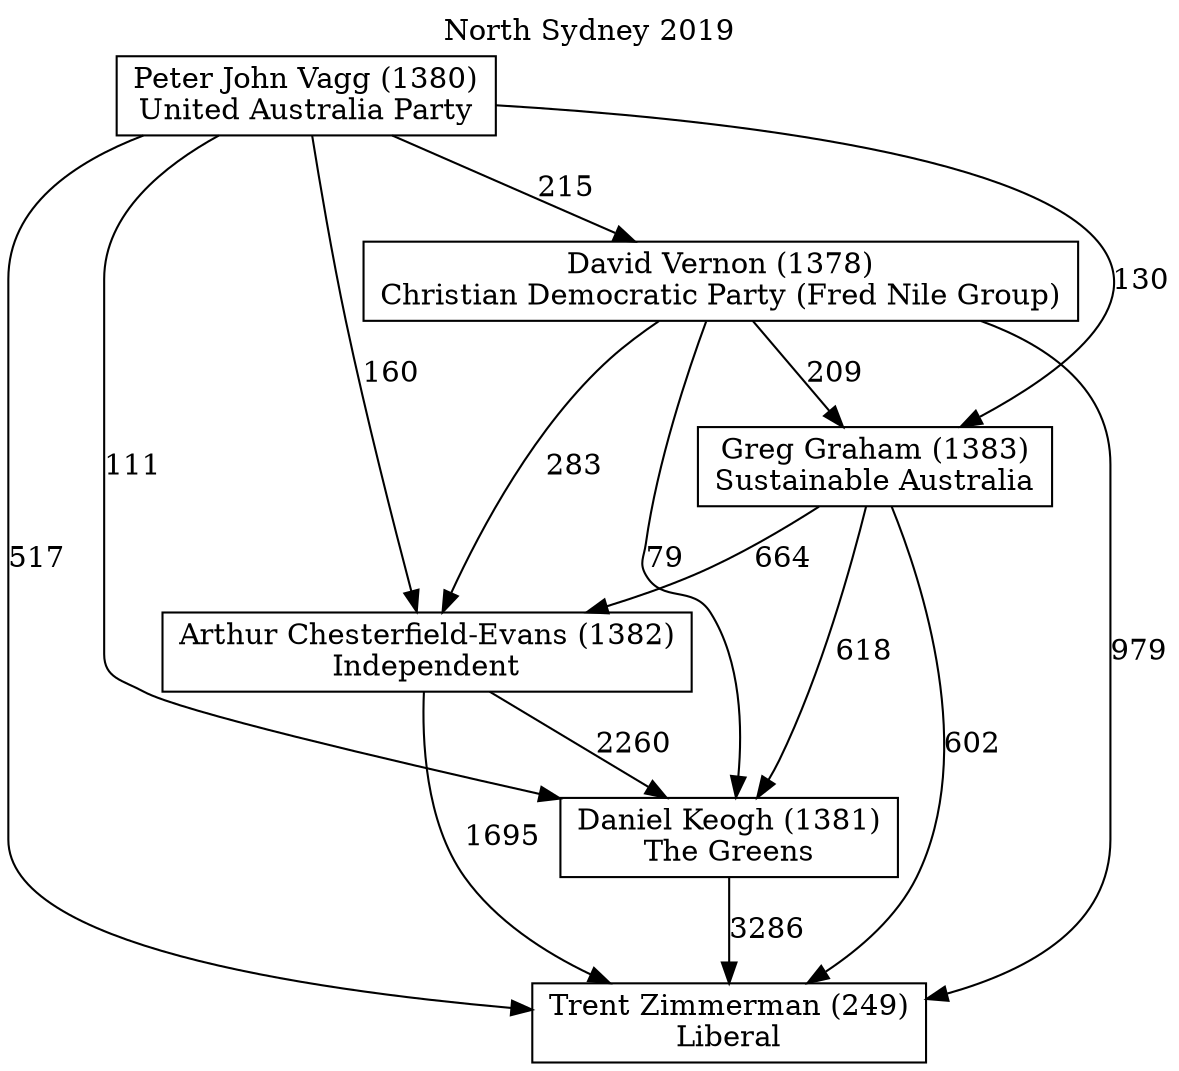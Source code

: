 // House preference flow
digraph "Trent Zimmerman (249)_North Sydney_2019" {
	graph [label="North Sydney 2019" labelloc=t mclimit=2]
	node [shape=box]
	"Trent Zimmerman (249)" [label="Trent Zimmerman (249)
Liberal"]
	"Daniel Keogh (1381)" [label="Daniel Keogh (1381)
The Greens"]
	"Arthur Chesterfield-Evans (1382)" [label="Arthur Chesterfield-Evans (1382)
Independent"]
	"Greg Graham (1383)" [label="Greg Graham (1383)
Sustainable Australia"]
	"David Vernon (1378)" [label="David Vernon (1378)
Christian Democratic Party (Fred Nile Group)"]
	"Peter John Vagg (1380)" [label="Peter John Vagg (1380)
United Australia Party"]
	"Daniel Keogh (1381)" -> "Trent Zimmerman (249)" [label=3286]
	"Arthur Chesterfield-Evans (1382)" -> "Daniel Keogh (1381)" [label=2260]
	"Greg Graham (1383)" -> "Arthur Chesterfield-Evans (1382)" [label=664]
	"David Vernon (1378)" -> "Greg Graham (1383)" [label=209]
	"Peter John Vagg (1380)" -> "David Vernon (1378)" [label=215]
	"Arthur Chesterfield-Evans (1382)" -> "Trent Zimmerman (249)" [label=1695]
	"Greg Graham (1383)" -> "Trent Zimmerman (249)" [label=602]
	"David Vernon (1378)" -> "Trent Zimmerman (249)" [label=979]
	"Peter John Vagg (1380)" -> "Trent Zimmerman (249)" [label=517]
	"Peter John Vagg (1380)" -> "Greg Graham (1383)" [label=130]
	"David Vernon (1378)" -> "Arthur Chesterfield-Evans (1382)" [label=283]
	"Peter John Vagg (1380)" -> "Arthur Chesterfield-Evans (1382)" [label=160]
	"Greg Graham (1383)" -> "Daniel Keogh (1381)" [label=618]
	"David Vernon (1378)" -> "Daniel Keogh (1381)" [label=79]
	"Peter John Vagg (1380)" -> "Daniel Keogh (1381)" [label=111]
}
